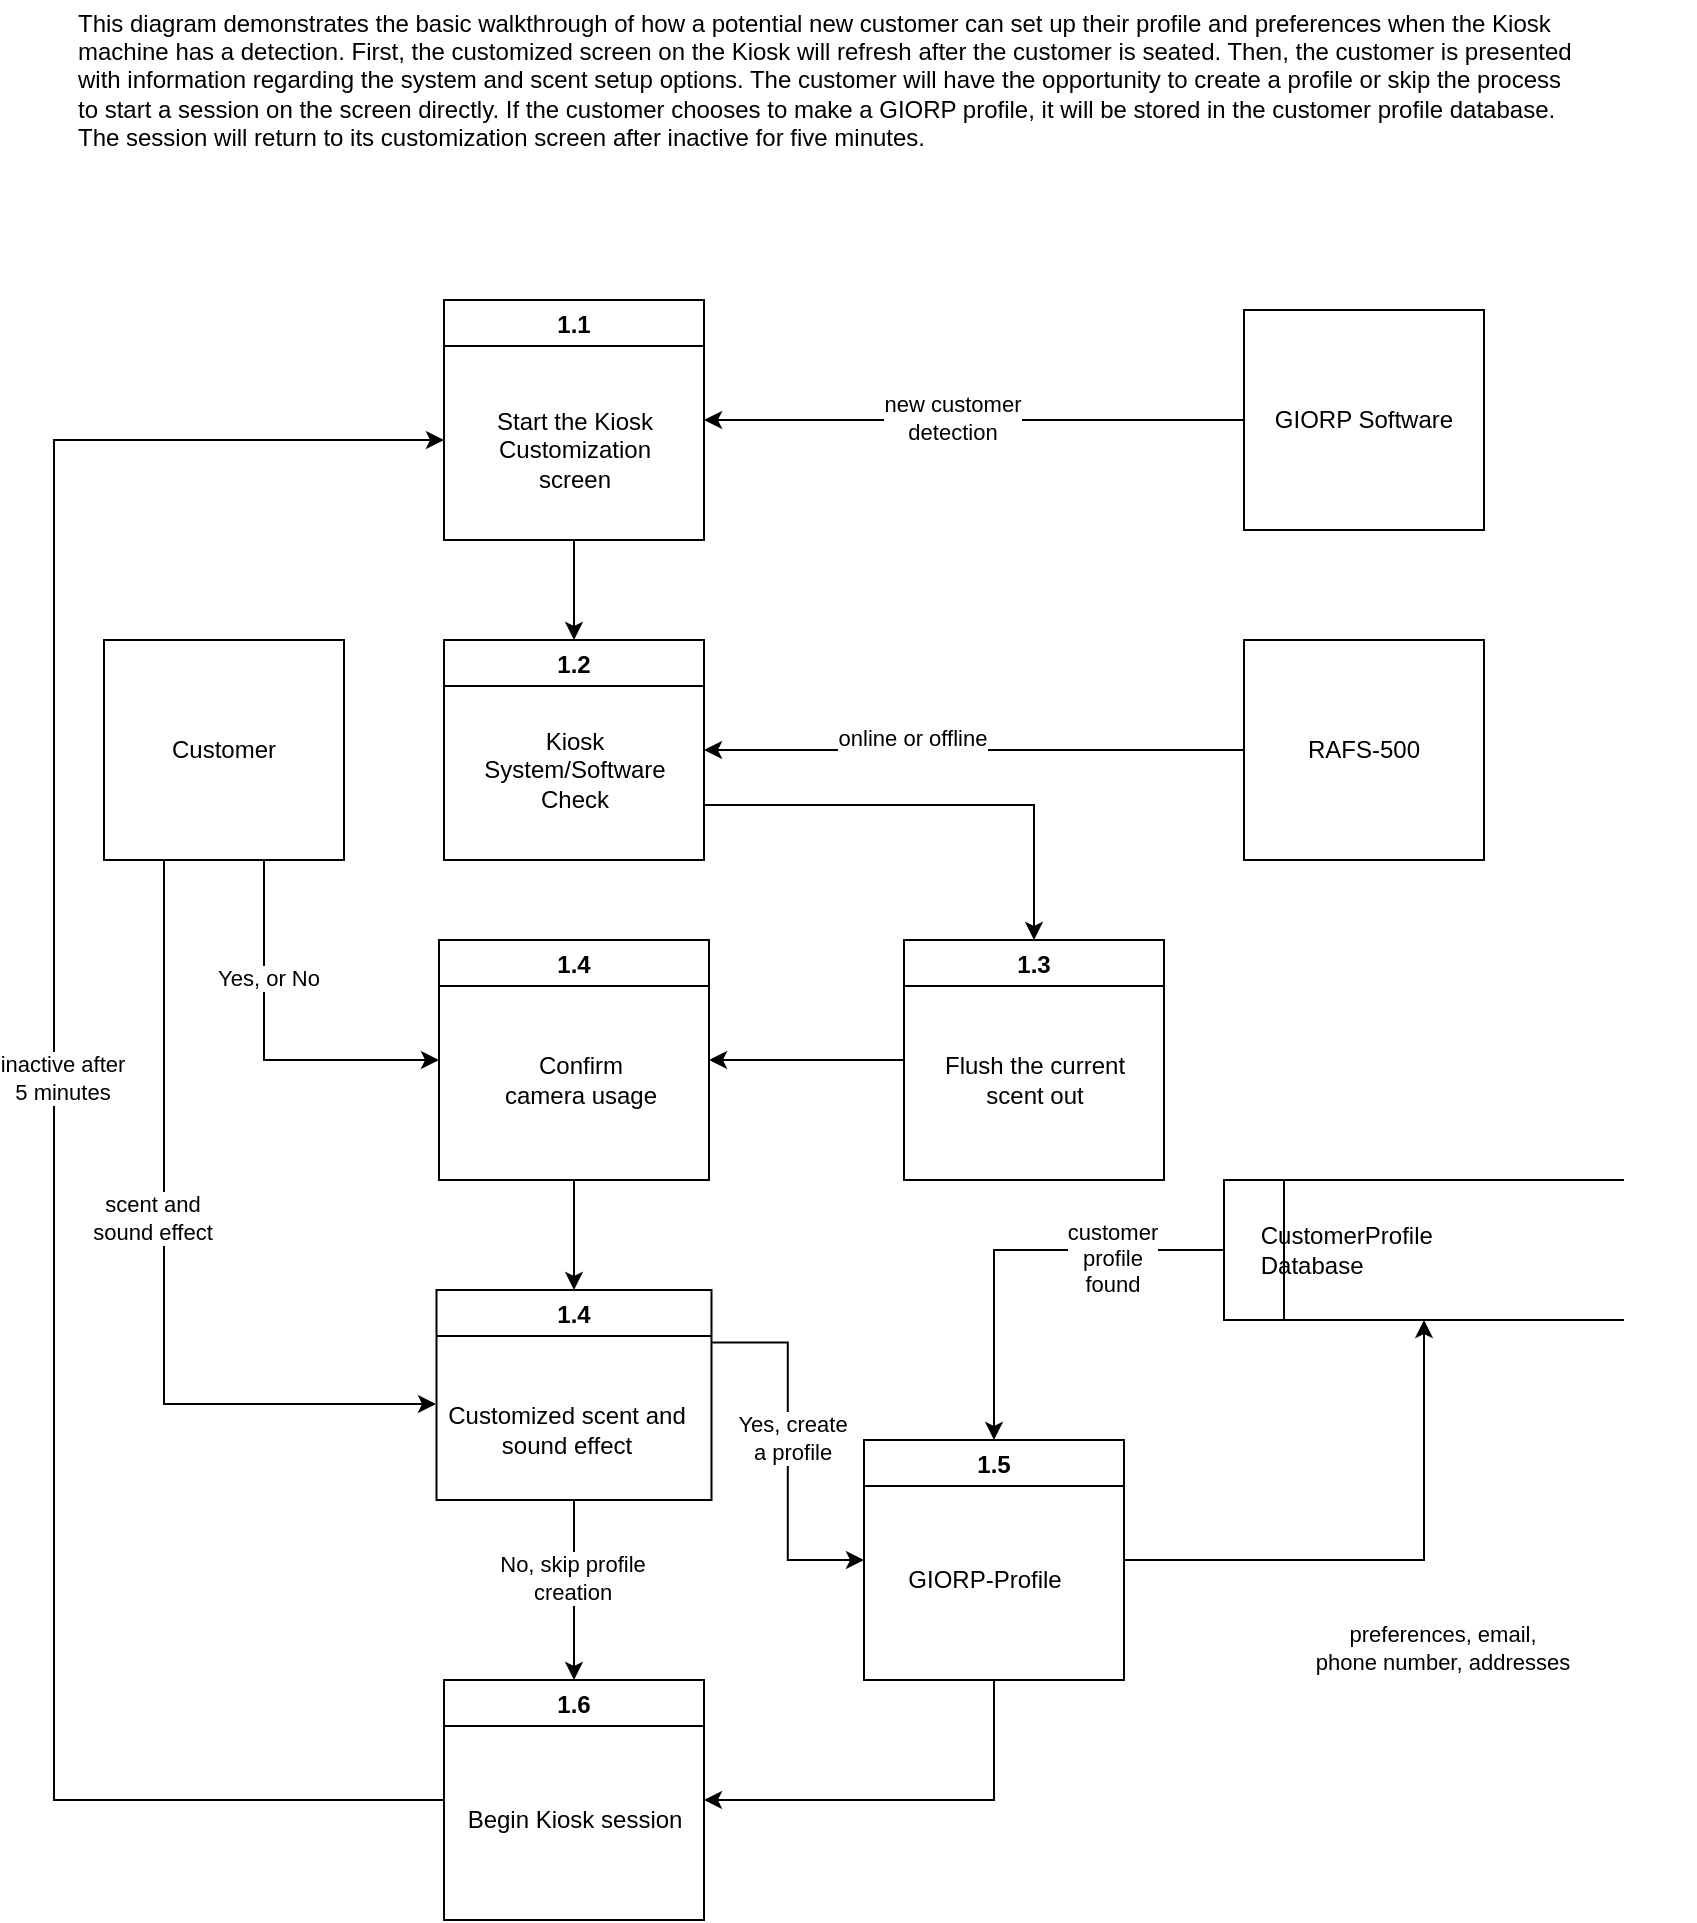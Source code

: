 <mxfile version="14.8.1" type="github">
  <diagram id="7RCecWEcFYl0perymGjm" name="Page-1">
    <mxGraphModel dx="1422" dy="762" grid="1" gridSize="10" guides="1" tooltips="1" connect="1" arrows="1" fold="1" page="1" pageScale="1" pageWidth="850" pageHeight="1100" math="0" shadow="0">
      <root>
        <mxCell id="0" />
        <mxCell id="1" parent="0" />
        <mxCell id="NjR-eXge2UOkVljK5tXu-65" style="edgeStyle=orthogonalEdgeStyle;rounded=0;orthogonalLoop=1;jettySize=auto;html=1;exitX=0.5;exitY=1;exitDx=0;exitDy=0;entryX=0;entryY=0.5;entryDx=0;entryDy=0;" edge="1" parent="1" source="j9GdoZyd2gGU6jYM33GQ-2" target="NjR-eXge2UOkVljK5tXu-60">
          <mxGeometry relative="1" as="geometry">
            <Array as="points">
              <mxPoint x="145" y="550" />
              <mxPoint x="145" y="650" />
            </Array>
          </mxGeometry>
        </mxCell>
        <mxCell id="NjR-eXge2UOkVljK5tXu-72" style="edgeStyle=orthogonalEdgeStyle;rounded=0;orthogonalLoop=1;jettySize=auto;html=1;exitX=0.25;exitY=1;exitDx=0;exitDy=0;entryX=-0.002;entryY=0.067;entryDx=0;entryDy=0;entryPerimeter=0;" edge="1" parent="1" source="j9GdoZyd2gGU6jYM33GQ-2" target="NjR-eXge2UOkVljK5tXu-30">
          <mxGeometry relative="1" as="geometry" />
        </mxCell>
        <mxCell id="j9GdoZyd2gGU6jYM33GQ-2" value="Customer" style="rounded=0;whiteSpace=wrap;html=1;" parent="1" vertex="1">
          <mxGeometry x="65" y="440" width="120" height="110" as="geometry" />
        </mxCell>
        <mxCell id="NjR-eXge2UOkVljK5tXu-26" style="edgeStyle=orthogonalEdgeStyle;rounded=0;orthogonalLoop=1;jettySize=auto;html=1;exitX=0.5;exitY=1;exitDx=0;exitDy=0;entryX=0.5;entryY=0;entryDx=0;entryDy=0;" edge="1" parent="1" source="NjR-eXge2UOkVljK5tXu-1" target="NjR-eXge2UOkVljK5tXu-20">
          <mxGeometry relative="1" as="geometry" />
        </mxCell>
        <mxCell id="NjR-eXge2UOkVljK5tXu-1" value="1.1" style="swimlane;" vertex="1" parent="1">
          <mxGeometry x="235" y="270" width="130" height="120" as="geometry" />
        </mxCell>
        <mxCell id="NjR-eXge2UOkVljK5tXu-2" value="&lt;span&gt;Start the Kiosk&lt;br&gt;Customization&lt;/span&gt;&lt;br&gt;&lt;span&gt;screen&lt;/span&gt;" style="text;html=1;align=center;verticalAlign=middle;resizable=0;points=[];autosize=1;strokeColor=none;" vertex="1" parent="NjR-eXge2UOkVljK5tXu-1">
          <mxGeometry x="20" y="50" width="90" height="50" as="geometry" />
        </mxCell>
        <mxCell id="NjR-eXge2UOkVljK5tXu-33" style="edgeStyle=orthogonalEdgeStyle;rounded=0;orthogonalLoop=1;jettySize=auto;html=1;exitX=0.75;exitY=1;exitDx=0;exitDy=0;entryX=1;entryY=0.5;entryDx=0;entryDy=0;" edge="1" parent="1" source="NjR-eXge2UOkVljK5tXu-3" target="NjR-eXge2UOkVljK5tXu-4">
          <mxGeometry relative="1" as="geometry">
            <Array as="points">
              <mxPoint x="510" y="960" />
              <mxPoint x="510" y="1020" />
            </Array>
          </mxGeometry>
        </mxCell>
        <mxCell id="NjR-eXge2UOkVljK5tXu-50" style="edgeStyle=orthogonalEdgeStyle;rounded=0;orthogonalLoop=1;jettySize=auto;html=1;exitX=1;exitY=0.5;exitDx=0;exitDy=0;" edge="1" parent="1" source="NjR-eXge2UOkVljK5tXu-3" target="j9GdoZyd2gGU6jYM33GQ-19">
          <mxGeometry relative="1" as="geometry" />
        </mxCell>
        <mxCell id="NjR-eXge2UOkVljK5tXu-3" value="1.5" style="swimlane;" vertex="1" parent="1">
          <mxGeometry x="445" y="840" width="130" height="120" as="geometry" />
        </mxCell>
        <mxCell id="NjR-eXge2UOkVljK5tXu-7" value="GIORP-Profile" style="text;html=1;align=center;verticalAlign=middle;resizable=0;points=[];autosize=1;strokeColor=none;" vertex="1" parent="NjR-eXge2UOkVljK5tXu-3">
          <mxGeometry x="15" y="60" width="90" height="20" as="geometry" />
        </mxCell>
        <mxCell id="NjR-eXge2UOkVljK5tXu-4" value="1.6" style="swimlane;" vertex="1" parent="1">
          <mxGeometry x="235" y="960" width="130" height="120" as="geometry" />
        </mxCell>
        <mxCell id="NjR-eXge2UOkVljK5tXu-5" value="&lt;span&gt;Begin Kiosk session&lt;/span&gt;" style="text;html=1;align=center;verticalAlign=middle;resizable=0;points=[];autosize=1;strokeColor=none;" vertex="1" parent="NjR-eXge2UOkVljK5tXu-4">
          <mxGeometry x="5" y="60" width="120" height="20" as="geometry" />
        </mxCell>
        <mxCell id="NjR-eXge2UOkVljK5tXu-13" value="&lt;div&gt;This diagram demonstrates the basic walkthrough of how a potential new customer can set up their profile and preferences when the Kiosk machine has a detection. First, the customized screen on the Kiosk will refresh after the customer is seated. Then, the customer is presented with information regarding the system and scent setup options. The customer will have the opportunity to create a profile or skip the process to start a session on the screen directly. If the customer chooses to make a GIORP profile, it will be stored in the customer profile database. The session will return to its customization screen after inactive for five minutes.&amp;nbsp; &amp;nbsp;&lt;/div&gt;" style="text;html=1;strokeColor=none;fillColor=none;align=left;verticalAlign=middle;whiteSpace=wrap;rounded=0;" vertex="1" parent="1">
          <mxGeometry x="50" y="120" width="750" height="80" as="geometry" />
        </mxCell>
        <mxCell id="NjR-eXge2UOkVljK5tXu-70" style="edgeStyle=orthogonalEdgeStyle;rounded=0;orthogonalLoop=1;jettySize=auto;html=1;entryX=1;entryY=0.5;entryDx=0;entryDy=0;" edge="1" parent="1" source="NjR-eXge2UOkVljK5tXu-15" target="NjR-eXge2UOkVljK5tXu-1">
          <mxGeometry relative="1" as="geometry" />
        </mxCell>
        <mxCell id="NjR-eXge2UOkVljK5tXu-15" value="GIORP Software" style="rounded=0;whiteSpace=wrap;html=1;" vertex="1" parent="1">
          <mxGeometry x="635" y="275" width="120" height="110" as="geometry" />
        </mxCell>
        <mxCell id="NjR-eXge2UOkVljK5tXu-19" value="new customer &lt;br&gt;detection" style="edgeLabel;resizable=0;html=1;align=center;verticalAlign=middle;" connectable="0" vertex="1" parent="1">
          <mxGeometry x="615.003" y="240.002" as="geometry">
            <mxPoint x="-126" y="89" as="offset" />
          </mxGeometry>
        </mxCell>
        <mxCell id="NjR-eXge2UOkVljK5tXu-62" style="edgeStyle=orthogonalEdgeStyle;rounded=0;orthogonalLoop=1;jettySize=auto;html=1;exitX=1;exitY=0.75;exitDx=0;exitDy=0;entryX=0.5;entryY=0;entryDx=0;entryDy=0;" edge="1" parent="1" source="NjR-eXge2UOkVljK5tXu-20" target="NjR-eXge2UOkVljK5tXu-43">
          <mxGeometry relative="1" as="geometry" />
        </mxCell>
        <mxCell id="NjR-eXge2UOkVljK5tXu-20" value="1.2" style="swimlane;" vertex="1" parent="1">
          <mxGeometry x="235" y="440" width="130" height="110" as="geometry" />
        </mxCell>
        <mxCell id="NjR-eXge2UOkVljK5tXu-21" value="Kiosk &lt;br&gt;System/Software &lt;br&gt;Check" style="text;html=1;align=center;verticalAlign=middle;resizable=0;points=[];autosize=1;strokeColor=none;" vertex="1" parent="NjR-eXge2UOkVljK5tXu-20">
          <mxGeometry x="10" y="40" width="110" height="50" as="geometry" />
        </mxCell>
        <mxCell id="NjR-eXge2UOkVljK5tXu-37" style="edgeStyle=orthogonalEdgeStyle;rounded=0;orthogonalLoop=1;jettySize=auto;html=1;entryX=1;entryY=0.5;entryDx=0;entryDy=0;" edge="1" parent="1" source="NjR-eXge2UOkVljK5tXu-22" target="NjR-eXge2UOkVljK5tXu-20">
          <mxGeometry relative="1" as="geometry" />
        </mxCell>
        <mxCell id="NjR-eXge2UOkVljK5tXu-22" value="RAFS-500" style="rounded=0;whiteSpace=wrap;html=1;" vertex="1" parent="1">
          <mxGeometry x="635" y="440" width="120" height="110" as="geometry" />
        </mxCell>
        <mxCell id="NjR-eXge2UOkVljK5tXu-24" value="online or offline" style="edgeLabel;resizable=0;html=1;align=center;verticalAlign=middle;" connectable="0" vertex="1" parent="1">
          <mxGeometry x="595.003" y="400.002" as="geometry">
            <mxPoint x="-126" y="89" as="offset" />
          </mxGeometry>
        </mxCell>
        <mxCell id="NjR-eXge2UOkVljK5tXu-34" style="edgeStyle=orthogonalEdgeStyle;rounded=0;orthogonalLoop=1;jettySize=auto;html=1;exitX=0.5;exitY=1;exitDx=0;exitDy=0;entryX=0.5;entryY=0;entryDx=0;entryDy=0;" edge="1" parent="1" source="NjR-eXge2UOkVljK5tXu-29" target="NjR-eXge2UOkVljK5tXu-4">
          <mxGeometry relative="1" as="geometry" />
        </mxCell>
        <mxCell id="NjR-eXge2UOkVljK5tXu-73" style="edgeStyle=orthogonalEdgeStyle;rounded=0;orthogonalLoop=1;jettySize=auto;html=1;exitX=1;exitY=0.25;exitDx=0;exitDy=0;entryX=0;entryY=0.5;entryDx=0;entryDy=0;" edge="1" parent="1" source="NjR-eXge2UOkVljK5tXu-29" target="NjR-eXge2UOkVljK5tXu-3">
          <mxGeometry relative="1" as="geometry" />
        </mxCell>
        <mxCell id="NjR-eXge2UOkVljK5tXu-29" value="1.4" style="swimlane;" vertex="1" parent="1">
          <mxGeometry x="231.25" y="765" width="137.5" height="105" as="geometry" />
        </mxCell>
        <mxCell id="NjR-eXge2UOkVljK5tXu-30" value="Customized scent and &lt;br&gt;sound effect" style="text;html=1;align=center;verticalAlign=middle;resizable=0;points=[];autosize=1;strokeColor=none;" vertex="1" parent="NjR-eXge2UOkVljK5tXu-29">
          <mxGeometry y="55" width="130" height="30" as="geometry" />
        </mxCell>
        <mxCell id="NjR-eXge2UOkVljK5tXu-32" value="Yes, create &lt;br&gt;a profile" style="edgeLabel;resizable=0;html=1;align=center;verticalAlign=middle;" connectable="0" vertex="1" parent="1">
          <mxGeometry x="535.003" y="750.002" as="geometry">
            <mxPoint x="-126" y="89" as="offset" />
          </mxGeometry>
        </mxCell>
        <mxCell id="NjR-eXge2UOkVljK5tXu-35" value="No, skip profile&lt;br&gt;creation" style="edgeLabel;resizable=0;html=1;align=center;verticalAlign=middle;" connectable="0" vertex="1" parent="1">
          <mxGeometry x="425.003" y="820.002" as="geometry">
            <mxPoint x="-126" y="89" as="offset" />
          </mxGeometry>
        </mxCell>
        <mxCell id="NjR-eXge2UOkVljK5tXu-39" value="scent and &lt;br&gt;sound effect" style="edgeLabel;resizable=0;html=1;align=center;verticalAlign=middle;" connectable="0" vertex="1" parent="1">
          <mxGeometry x="215.003" y="640.002" as="geometry">
            <mxPoint x="-126" y="89" as="offset" />
          </mxGeometry>
        </mxCell>
        <mxCell id="NjR-eXge2UOkVljK5tXu-41" style="edgeStyle=orthogonalEdgeStyle;rounded=0;orthogonalLoop=1;jettySize=auto;html=1;exitX=0;exitY=0.5;exitDx=0;exitDy=0;" edge="1" parent="1" source="NjR-eXge2UOkVljK5tXu-4">
          <mxGeometry relative="1" as="geometry">
            <mxPoint x="135" y="1050" as="sourcePoint" />
            <mxPoint x="235" y="340" as="targetPoint" />
            <Array as="points">
              <mxPoint x="40" y="1020" />
              <mxPoint x="40" y="340" />
            </Array>
          </mxGeometry>
        </mxCell>
        <mxCell id="NjR-eXge2UOkVljK5tXu-42" value="&lt;span style=&quot;font-family: &amp;#34;helvetica&amp;#34;&quot;&gt;inactive after &lt;br&gt;5 minutes&lt;/span&gt;" style="edgeLabel;resizable=0;html=1;align=center;verticalAlign=middle;" connectable="0" vertex="1" parent="1">
          <mxGeometry x="170.003" y="570.002" as="geometry">
            <mxPoint x="-126" y="89" as="offset" />
          </mxGeometry>
        </mxCell>
        <mxCell id="NjR-eXge2UOkVljK5tXu-66" style="edgeStyle=orthogonalEdgeStyle;rounded=0;orthogonalLoop=1;jettySize=auto;html=1;entryX=1;entryY=0.5;entryDx=0;entryDy=0;" edge="1" parent="1" source="NjR-eXge2UOkVljK5tXu-43" target="NjR-eXge2UOkVljK5tXu-60">
          <mxGeometry relative="1" as="geometry" />
        </mxCell>
        <mxCell id="NjR-eXge2UOkVljK5tXu-43" value="1.3" style="swimlane;" vertex="1" parent="1">
          <mxGeometry x="465" y="590" width="130" height="120" as="geometry" />
        </mxCell>
        <mxCell id="NjR-eXge2UOkVljK5tXu-44" value="Flush the current &lt;br&gt;scent out" style="text;html=1;align=center;verticalAlign=middle;resizable=0;points=[];autosize=1;strokeColor=none;" vertex="1" parent="NjR-eXge2UOkVljK5tXu-43">
          <mxGeometry x="10" y="55" width="110" height="30" as="geometry" />
        </mxCell>
        <mxCell id="NjR-eXge2UOkVljK5tXu-58" style="edgeStyle=orthogonalEdgeStyle;rounded=0;orthogonalLoop=1;jettySize=auto;html=1;exitX=0;exitY=0.5;exitDx=0;exitDy=0;" edge="1" parent="1" source="j9GdoZyd2gGU6jYM33GQ-19" target="NjR-eXge2UOkVljK5tXu-3">
          <mxGeometry relative="1" as="geometry" />
        </mxCell>
        <mxCell id="j9GdoZyd2gGU6jYM33GQ-19" value="&lt;span style=&quot;white-space: pre&quot;&gt;&lt;span style=&quot;white-space: pre&quot;&gt; &lt;span style=&quot;white-space: pre&quot;&gt; &lt;span style=&quot;white-space: pre&quot;&gt;	&lt;/span&gt;&lt;span style=&quot;white-space: pre&quot;&gt;	&lt;/span&gt;&lt;/span&gt;&lt;/span&gt;CustomerProfile &lt;br&gt;&lt;span style=&quot;white-space: pre&quot;&gt; &lt;/span&gt;&lt;span style=&quot;white-space: pre&quot;&gt; &lt;span style=&quot;white-space: pre&quot;&gt;	&lt;/span&gt;&lt;span style=&quot;white-space: pre&quot;&gt;	&lt;/span&gt;&lt;/span&gt;Database&lt;/span&gt;" style="html=1;dashed=0;whitespace=wrap;shape=mxgraph.dfd.dataStoreID;align=left;spacingLeft=3;points=[[0,0],[0.5,0],[1,0],[0,0.5],[1,0.5],[0,1],[0.5,1],[1,1]];" parent="1" vertex="1">
          <mxGeometry x="625" y="710" width="200" height="70" as="geometry" />
        </mxCell>
        <mxCell id="NjR-eXge2UOkVljK5tXu-48" value="preferences, email,&lt;br&gt;phone number, addresses" style="edgeLabel;resizable=0;html=1;align=center;verticalAlign=middle;" connectable="0" vertex="1" parent="1">
          <mxGeometry x="860.003" y="855.002" as="geometry">
            <mxPoint x="-126" y="89" as="offset" />
          </mxGeometry>
        </mxCell>
        <mxCell id="NjR-eXge2UOkVljK5tXu-59" value="&lt;span&gt;customer&lt;br&gt;profile&lt;/span&gt;&lt;br style=&quot;background-color: rgb(248 , 249 , 250)&quot;&gt;&lt;span&gt;found&lt;/span&gt;" style="edgeLabel;resizable=0;html=1;align=center;verticalAlign=middle;" connectable="0" vertex="1" parent="1">
          <mxGeometry x="695.003" y="660.002" as="geometry">
            <mxPoint x="-126" y="89" as="offset" />
          </mxGeometry>
        </mxCell>
        <mxCell id="NjR-eXge2UOkVljK5tXu-67" style="edgeStyle=orthogonalEdgeStyle;rounded=0;orthogonalLoop=1;jettySize=auto;html=1;entryX=0.5;entryY=0;entryDx=0;entryDy=0;" edge="1" parent="1" source="NjR-eXge2UOkVljK5tXu-60" target="NjR-eXge2UOkVljK5tXu-29">
          <mxGeometry relative="1" as="geometry" />
        </mxCell>
        <mxCell id="NjR-eXge2UOkVljK5tXu-60" value="1.4" style="swimlane;" vertex="1" parent="1">
          <mxGeometry x="232.5" y="590" width="135" height="120" as="geometry" />
        </mxCell>
        <mxCell id="NjR-eXge2UOkVljK5tXu-61" value="Confirm &lt;br&gt;camera usage" style="text;html=1;align=center;verticalAlign=middle;resizable=0;points=[];autosize=1;strokeColor=none;" vertex="1" parent="NjR-eXge2UOkVljK5tXu-60">
          <mxGeometry x="25" y="55" width="90" height="30" as="geometry" />
        </mxCell>
        <mxCell id="NjR-eXge2UOkVljK5tXu-68" value="Yes, or No" style="edgeLabel;resizable=0;html=1;align=center;verticalAlign=middle;" connectable="0" vertex="1" parent="1">
          <mxGeometry x="272.503" y="520.002" as="geometry">
            <mxPoint x="-126" y="89" as="offset" />
          </mxGeometry>
        </mxCell>
      </root>
    </mxGraphModel>
  </diagram>
</mxfile>
